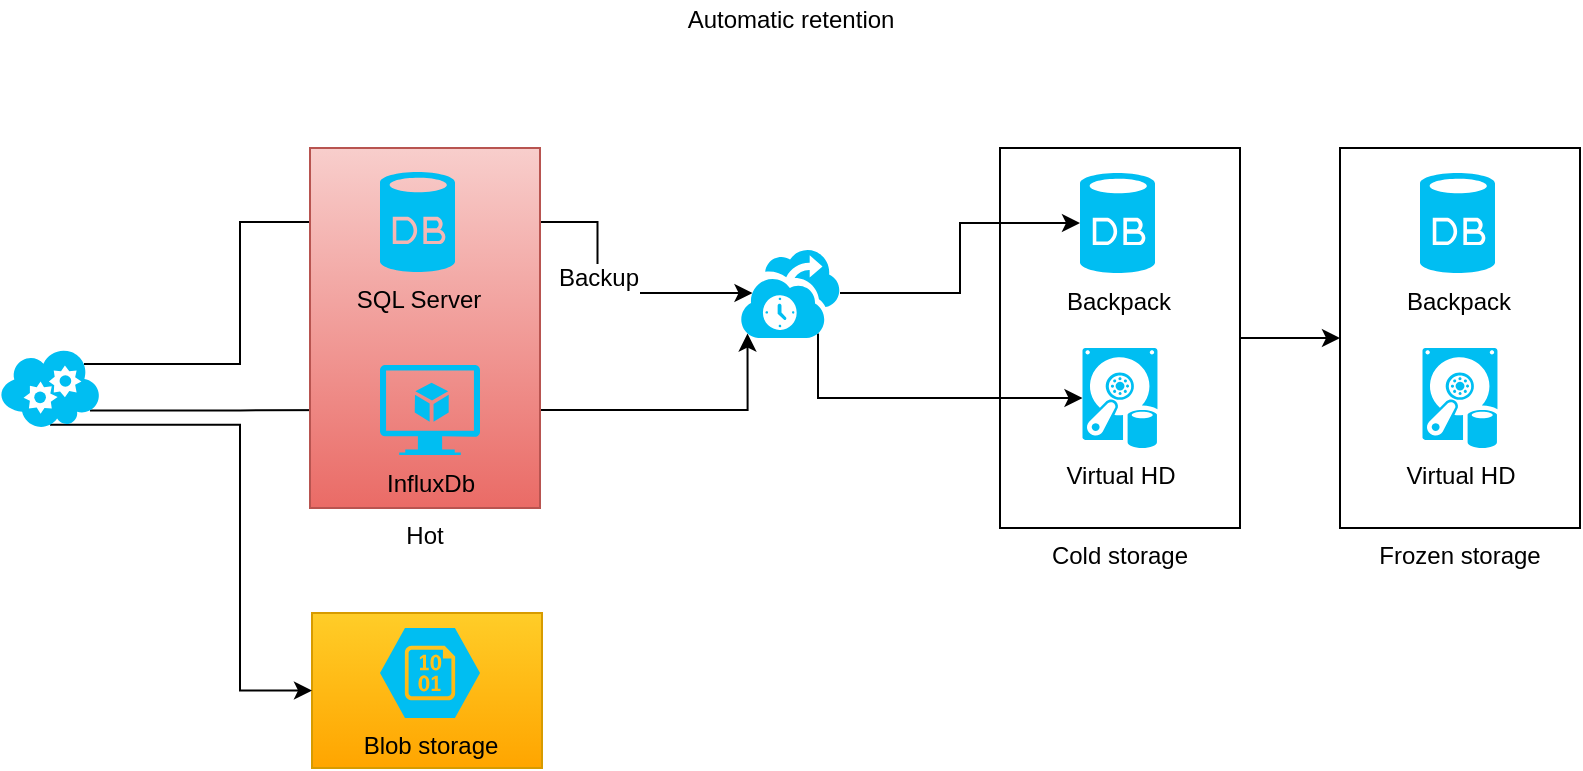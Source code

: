 <mxfile version="12.8.6" type="github">
  <diagram id="-J0KT2BYcmD6b5bWTi_p" name="Page-1">
    <mxGraphModel dx="1382" dy="884" grid="1" gridSize="10" guides="1" tooltips="1" connect="1" arrows="1" fold="1" page="1" pageScale="1" pageWidth="850" pageHeight="1100" math="0" shadow="0">
      <root>
        <mxCell id="0" />
        <mxCell id="1" parent="0" />
        <mxCell id="O5daIoYqZDKL43m7VQ_--5" value="" style="rounded=0;whiteSpace=wrap;html=1;gradientColor=#ffa500;fillColor=#ffcd28;strokeColor=#d79b00;" vertex="1" parent="1">
          <mxGeometry x="196" y="382.5" width="115" height="77.5" as="geometry" />
        </mxCell>
        <mxCell id="O5daIoYqZDKL43m7VQ_--12" style="edgeStyle=orthogonalEdgeStyle;rounded=0;orthogonalLoop=1;jettySize=auto;html=1;exitX=1;exitY=0.5;exitDx=0;exitDy=0;entryX=0;entryY=0.5;entryDx=0;entryDy=0;fontColor=#000000;" edge="1" parent="1" source="H1gSnzTh4Ll-ivpdpBZ--3" target="O5daIoYqZDKL43m7VQ_--9">
          <mxGeometry relative="1" as="geometry" />
        </mxCell>
        <mxCell id="H1gSnzTh4Ll-ivpdpBZ--3" value="Cold storage" style="rounded=0;whiteSpace=wrap;html=1;labelPosition=center;verticalLabelPosition=bottom;align=center;verticalAlign=top;" parent="1" vertex="1">
          <mxGeometry x="540" y="150" width="120" height="190" as="geometry" />
        </mxCell>
        <mxCell id="H1gSnzTh4Ll-ivpdpBZ--5" style="edgeStyle=orthogonalEdgeStyle;rounded=0;orthogonalLoop=1;jettySize=auto;html=1;entryX=0.125;entryY=0.5;entryDx=0;entryDy=0;entryPerimeter=0;" parent="1" source="H1gSnzTh4Ll-ivpdpBZ--1" target="H1gSnzTh4Ll-ivpdpBZ--2" edge="1">
          <mxGeometry relative="1" as="geometry" />
        </mxCell>
        <mxCell id="O5daIoYqZDKL43m7VQ_--7" value="Backup" style="text;html=1;align=center;verticalAlign=middle;resizable=0;points=[];labelBackgroundColor=#ffffff;fontColor=#000000;" vertex="1" connectable="0" parent="H1gSnzTh4Ll-ivpdpBZ--5">
          <mxGeometry x="0.067" relative="1" as="geometry">
            <mxPoint as="offset" />
          </mxGeometry>
        </mxCell>
        <mxCell id="H1gSnzTh4Ll-ivpdpBZ--6" style="edgeStyle=orthogonalEdgeStyle;rounded=0;orthogonalLoop=1;jettySize=auto;html=1;entryX=0;entryY=0.5;entryDx=0;entryDy=0;entryPerimeter=0;" parent="1" source="H1gSnzTh4Ll-ivpdpBZ--2" target="H1gSnzTh4Ll-ivpdpBZ--4" edge="1">
          <mxGeometry relative="1" as="geometry" />
        </mxCell>
        <mxCell id="H1gSnzTh4Ll-ivpdpBZ--12" style="edgeStyle=orthogonalEdgeStyle;rounded=0;orthogonalLoop=1;jettySize=auto;html=1;exitX=0.78;exitY=0.95;exitDx=0;exitDy=0;exitPerimeter=0;entryX=0;entryY=0.5;entryDx=0;entryDy=0;entryPerimeter=0;" parent="1" source="H1gSnzTh4Ll-ivpdpBZ--2" target="H1gSnzTh4Ll-ivpdpBZ--9" edge="1">
          <mxGeometry relative="1" as="geometry">
            <Array as="points">
              <mxPoint x="449" y="275" />
            </Array>
          </mxGeometry>
        </mxCell>
        <mxCell id="H1gSnzTh4Ll-ivpdpBZ--2" value="" style="verticalLabelPosition=bottom;html=1;verticalAlign=top;align=center;strokeColor=none;fillColor=#00BEF2;shape=mxgraph.azure.backup_service;" parent="1" vertex="1">
          <mxGeometry x="410" y="200" width="50" height="45" as="geometry" />
        </mxCell>
        <mxCell id="H1gSnzTh4Ll-ivpdpBZ--4" value="Backpack" style="verticalLabelPosition=bottom;html=1;verticalAlign=top;align=center;strokeColor=none;fillColor=#00BEF2;shape=mxgraph.azure.database;" parent="1" vertex="1">
          <mxGeometry x="580" y="162.5" width="37.5" height="50" as="geometry" />
        </mxCell>
        <mxCell id="H1gSnzTh4Ll-ivpdpBZ--7" value="Blob storage" style="verticalLabelPosition=bottom;html=1;verticalAlign=top;align=center;strokeColor=none;fillColor=#00BEF2;shape=mxgraph.azure.storage_blob;" parent="1" vertex="1">
          <mxGeometry x="230" y="390" width="50" height="45" as="geometry" />
        </mxCell>
        <mxCell id="O5daIoYqZDKL43m7VQ_--1" style="edgeStyle=orthogonalEdgeStyle;rounded=0;orthogonalLoop=1;jettySize=auto;html=1;exitX=0.84;exitY=0.2;exitDx=0;exitDy=0;exitPerimeter=0;entryX=0;entryY=0.5;entryDx=0;entryDy=0;entryPerimeter=0;" edge="1" parent="1" source="H1gSnzTh4Ll-ivpdpBZ--8" target="H1gSnzTh4Ll-ivpdpBZ--1">
          <mxGeometry relative="1" as="geometry" />
        </mxCell>
        <mxCell id="O5daIoYqZDKL43m7VQ_--2" style="edgeStyle=orthogonalEdgeStyle;rounded=0;orthogonalLoop=1;jettySize=auto;html=1;exitX=0.9;exitY=0.78;exitDx=0;exitDy=0;exitPerimeter=0;entryX=0;entryY=0.5;entryDx=0;entryDy=0;entryPerimeter=0;" edge="1" parent="1" source="H1gSnzTh4Ll-ivpdpBZ--8" target="H1gSnzTh4Ll-ivpdpBZ--10">
          <mxGeometry relative="1" as="geometry" />
        </mxCell>
        <mxCell id="O5daIoYqZDKL43m7VQ_--6" style="edgeStyle=orthogonalEdgeStyle;rounded=0;orthogonalLoop=1;jettySize=auto;html=1;exitX=0.5;exitY=0.96;exitDx=0;exitDy=0;exitPerimeter=0;entryX=0;entryY=0.5;entryDx=0;entryDy=0;fontColor=#000000;" edge="1" parent="1" source="H1gSnzTh4Ll-ivpdpBZ--8" target="O5daIoYqZDKL43m7VQ_--5">
          <mxGeometry relative="1" as="geometry">
            <Array as="points">
              <mxPoint x="160" y="288" />
              <mxPoint x="160" y="421" />
            </Array>
          </mxGeometry>
        </mxCell>
        <mxCell id="H1gSnzTh4Ll-ivpdpBZ--8" value="" style="verticalLabelPosition=bottom;html=1;verticalAlign=top;align=center;strokeColor=none;fillColor=#00BEF2;shape=mxgraph.azure.cloud_service;" parent="1" vertex="1">
          <mxGeometry x="40" y="250" width="50" height="40" as="geometry" />
        </mxCell>
        <mxCell id="H1gSnzTh4Ll-ivpdpBZ--9" value="Virtual HD" style="verticalLabelPosition=bottom;html=1;verticalAlign=top;align=center;strokeColor=none;fillColor=#00BEF2;shape=mxgraph.azure.vhd_data_disk;pointerEvents=1;" parent="1" vertex="1">
          <mxGeometry x="581.25" y="250" width="37.5" height="50" as="geometry" />
        </mxCell>
        <mxCell id="H1gSnzTh4Ll-ivpdpBZ--11" style="edgeStyle=orthogonalEdgeStyle;rounded=0;orthogonalLoop=1;jettySize=auto;html=1;entryX=0.075;entryY=0.95;entryDx=0;entryDy=0;entryPerimeter=0;" parent="1" source="H1gSnzTh4Ll-ivpdpBZ--10" target="H1gSnzTh4Ll-ivpdpBZ--2" edge="1">
          <mxGeometry relative="1" as="geometry" />
        </mxCell>
        <mxCell id="O5daIoYqZDKL43m7VQ_--4" value="" style="group;fontColor=#000000;" vertex="1" connectable="0" parent="1">
          <mxGeometry x="195" y="250" width="115" height="80" as="geometry" />
        </mxCell>
        <mxCell id="O5daIoYqZDKL43m7VQ_--3" value="Hot" style="rounded=0;whiteSpace=wrap;html=1;fillColor=#f8cecc;strokeColor=#b85450;labelPosition=center;verticalLabelPosition=bottom;align=center;verticalAlign=top;gradientColor=#ea6b66;fontColor=#000000;" vertex="1" parent="O5daIoYqZDKL43m7VQ_--4">
          <mxGeometry y="-100" width="115" height="180" as="geometry" />
        </mxCell>
        <mxCell id="H1gSnzTh4Ll-ivpdpBZ--10" value="&lt;font&gt;InfluxDb&lt;/font&gt;" style="verticalLabelPosition=bottom;html=1;verticalAlign=top;align=center;strokeColor=none;fillColor=#00BEF2;shape=mxgraph.azure.virtual_machine_feature;pointerEvents=1;fontColor=#000000;" parent="O5daIoYqZDKL43m7VQ_--4" vertex="1">
          <mxGeometry x="35" y="8.5" width="50" height="45" as="geometry" />
        </mxCell>
        <mxCell id="H1gSnzTh4Ll-ivpdpBZ--1" value="SQL Server" style="verticalLabelPosition=bottom;html=1;verticalAlign=top;align=center;strokeColor=none;fillColor=#00BEF2;shape=mxgraph.azure.database;fontColor=#000000;" parent="1" vertex="1">
          <mxGeometry x="230" y="162" width="37.5" height="50" as="geometry" />
        </mxCell>
        <mxCell id="O5daIoYqZDKL43m7VQ_--8" value="Automatic retention" style="text;html=1;align=center;verticalAlign=middle;resizable=0;points=[];autosize=1;fontColor=#000000;" vertex="1" parent="1">
          <mxGeometry x="375" y="76" width="120" height="20" as="geometry" />
        </mxCell>
        <mxCell id="O5daIoYqZDKL43m7VQ_--9" value="Frozen storage" style="rounded=0;whiteSpace=wrap;html=1;labelPosition=center;verticalLabelPosition=bottom;align=center;verticalAlign=top;" vertex="1" parent="1">
          <mxGeometry x="710" y="150" width="120" height="190" as="geometry" />
        </mxCell>
        <mxCell id="O5daIoYqZDKL43m7VQ_--10" value="Backpack" style="verticalLabelPosition=bottom;html=1;verticalAlign=top;align=center;strokeColor=none;fillColor=#00BEF2;shape=mxgraph.azure.database;" vertex="1" parent="1">
          <mxGeometry x="750" y="162.5" width="37.5" height="50" as="geometry" />
        </mxCell>
        <mxCell id="O5daIoYqZDKL43m7VQ_--11" value="Virtual HD" style="verticalLabelPosition=bottom;html=1;verticalAlign=top;align=center;strokeColor=none;fillColor=#00BEF2;shape=mxgraph.azure.vhd_data_disk;pointerEvents=1;" vertex="1" parent="1">
          <mxGeometry x="751.25" y="250" width="37.5" height="50" as="geometry" />
        </mxCell>
      </root>
    </mxGraphModel>
  </diagram>
</mxfile>
